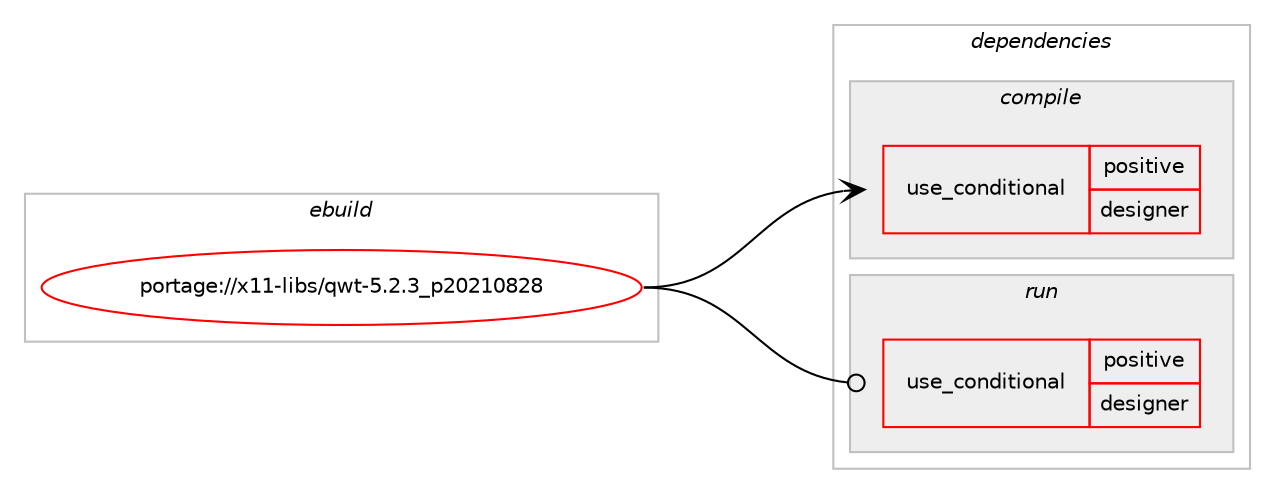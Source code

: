 digraph prolog {

# *************
# Graph options
# *************

newrank=true;
concentrate=true;
compound=true;
graph [rankdir=LR,fontname=Helvetica,fontsize=10,ranksep=1.5];#, ranksep=2.5, nodesep=0.2];
edge  [arrowhead=vee];
node  [fontname=Helvetica,fontsize=10];

# **********
# The ebuild
# **********

subgraph cluster_leftcol {
color=gray;
rank=same;
label=<<i>ebuild</i>>;
id [label="portage://x11-libs/qwt-5.2.3_p20210828", color=red, width=4, href="../x11-libs/qwt-5.2.3_p20210828.svg"];
}

# ****************
# The dependencies
# ****************

subgraph cluster_midcol {
color=gray;
label=<<i>dependencies</i>>;
subgraph cluster_compile {
fillcolor="#eeeeee";
style=filled;
label=<<i>compile</i>>;
subgraph cond18776 {
dependency28809 [label=<<TABLE BORDER="0" CELLBORDER="1" CELLSPACING="0" CELLPADDING="4"><TR><TD ROWSPAN="3" CELLPADDING="10">use_conditional</TD></TR><TR><TD>positive</TD></TR><TR><TD>designer</TD></TR></TABLE>>, shape=none, color=red];
# *** BEGIN UNKNOWN DEPENDENCY TYPE (TODO) ***
# dependency28809 -> package_dependency(portage://x11-libs/qwt-5.2.3_p20210828,install,no,dev-qt,designer,none,[,,],[slot(5)],[])
# *** END UNKNOWN DEPENDENCY TYPE (TODO) ***

}
id:e -> dependency28809:w [weight=20,style="solid",arrowhead="vee"];
# *** BEGIN UNKNOWN DEPENDENCY TYPE (TODO) ***
# id -> package_dependency(portage://x11-libs/qwt-5.2.3_p20210828,install,no,dev-qt,qtconcurrent,none,[,,],[slot(5)],[])
# *** END UNKNOWN DEPENDENCY TYPE (TODO) ***

# *** BEGIN UNKNOWN DEPENDENCY TYPE (TODO) ***
# id -> package_dependency(portage://x11-libs/qwt-5.2.3_p20210828,install,no,dev-qt,qtcore,none,[,,],[slot(5)],[])
# *** END UNKNOWN DEPENDENCY TYPE (TODO) ***

# *** BEGIN UNKNOWN DEPENDENCY TYPE (TODO) ***
# id -> package_dependency(portage://x11-libs/qwt-5.2.3_p20210828,install,no,dev-qt,qtgui,none,[,,],[slot(5)],[])
# *** END UNKNOWN DEPENDENCY TYPE (TODO) ***

# *** BEGIN UNKNOWN DEPENDENCY TYPE (TODO) ***
# id -> package_dependency(portage://x11-libs/qwt-5.2.3_p20210828,install,no,dev-qt,qtprintsupport,none,[,,],[slot(5)],[])
# *** END UNKNOWN DEPENDENCY TYPE (TODO) ***

# *** BEGIN UNKNOWN DEPENDENCY TYPE (TODO) ***
# id -> package_dependency(portage://x11-libs/qwt-5.2.3_p20210828,install,no,dev-qt,qtsvg,none,[,,],[slot(5)],[])
# *** END UNKNOWN DEPENDENCY TYPE (TODO) ***

# *** BEGIN UNKNOWN DEPENDENCY TYPE (TODO) ***
# id -> package_dependency(portage://x11-libs/qwt-5.2.3_p20210828,install,no,dev-qt,qtwidgets,none,[,,],[slot(5)],[])
# *** END UNKNOWN DEPENDENCY TYPE (TODO) ***

}
subgraph cluster_compileandrun {
fillcolor="#eeeeee";
style=filled;
label=<<i>compile and run</i>>;
}
subgraph cluster_run {
fillcolor="#eeeeee";
style=filled;
label=<<i>run</i>>;
subgraph cond18777 {
dependency28810 [label=<<TABLE BORDER="0" CELLBORDER="1" CELLSPACING="0" CELLPADDING="4"><TR><TD ROWSPAN="3" CELLPADDING="10">use_conditional</TD></TR><TR><TD>positive</TD></TR><TR><TD>designer</TD></TR></TABLE>>, shape=none, color=red];
# *** BEGIN UNKNOWN DEPENDENCY TYPE (TODO) ***
# dependency28810 -> package_dependency(portage://x11-libs/qwt-5.2.3_p20210828,run,no,dev-qt,designer,none,[,,],[slot(5)],[])
# *** END UNKNOWN DEPENDENCY TYPE (TODO) ***

}
id:e -> dependency28810:w [weight=20,style="solid",arrowhead="odot"];
# *** BEGIN UNKNOWN DEPENDENCY TYPE (TODO) ***
# id -> package_dependency(portage://x11-libs/qwt-5.2.3_p20210828,run,no,dev-qt,qtconcurrent,none,[,,],[slot(5)],[])
# *** END UNKNOWN DEPENDENCY TYPE (TODO) ***

# *** BEGIN UNKNOWN DEPENDENCY TYPE (TODO) ***
# id -> package_dependency(portage://x11-libs/qwt-5.2.3_p20210828,run,no,dev-qt,qtcore,none,[,,],[slot(5)],[])
# *** END UNKNOWN DEPENDENCY TYPE (TODO) ***

# *** BEGIN UNKNOWN DEPENDENCY TYPE (TODO) ***
# id -> package_dependency(portage://x11-libs/qwt-5.2.3_p20210828,run,no,dev-qt,qtgui,none,[,,],[slot(5)],[])
# *** END UNKNOWN DEPENDENCY TYPE (TODO) ***

# *** BEGIN UNKNOWN DEPENDENCY TYPE (TODO) ***
# id -> package_dependency(portage://x11-libs/qwt-5.2.3_p20210828,run,no,dev-qt,qtprintsupport,none,[,,],[slot(5)],[])
# *** END UNKNOWN DEPENDENCY TYPE (TODO) ***

# *** BEGIN UNKNOWN DEPENDENCY TYPE (TODO) ***
# id -> package_dependency(portage://x11-libs/qwt-5.2.3_p20210828,run,no,dev-qt,qtsvg,none,[,,],[slot(5)],[])
# *** END UNKNOWN DEPENDENCY TYPE (TODO) ***

# *** BEGIN UNKNOWN DEPENDENCY TYPE (TODO) ***
# id -> package_dependency(portage://x11-libs/qwt-5.2.3_p20210828,run,no,dev-qt,qtwidgets,none,[,,],[slot(5)],[])
# *** END UNKNOWN DEPENDENCY TYPE (TODO) ***

}
}

# **************
# The candidates
# **************

subgraph cluster_choices {
rank=same;
color=gray;
label=<<i>candidates</i>>;

}

}
